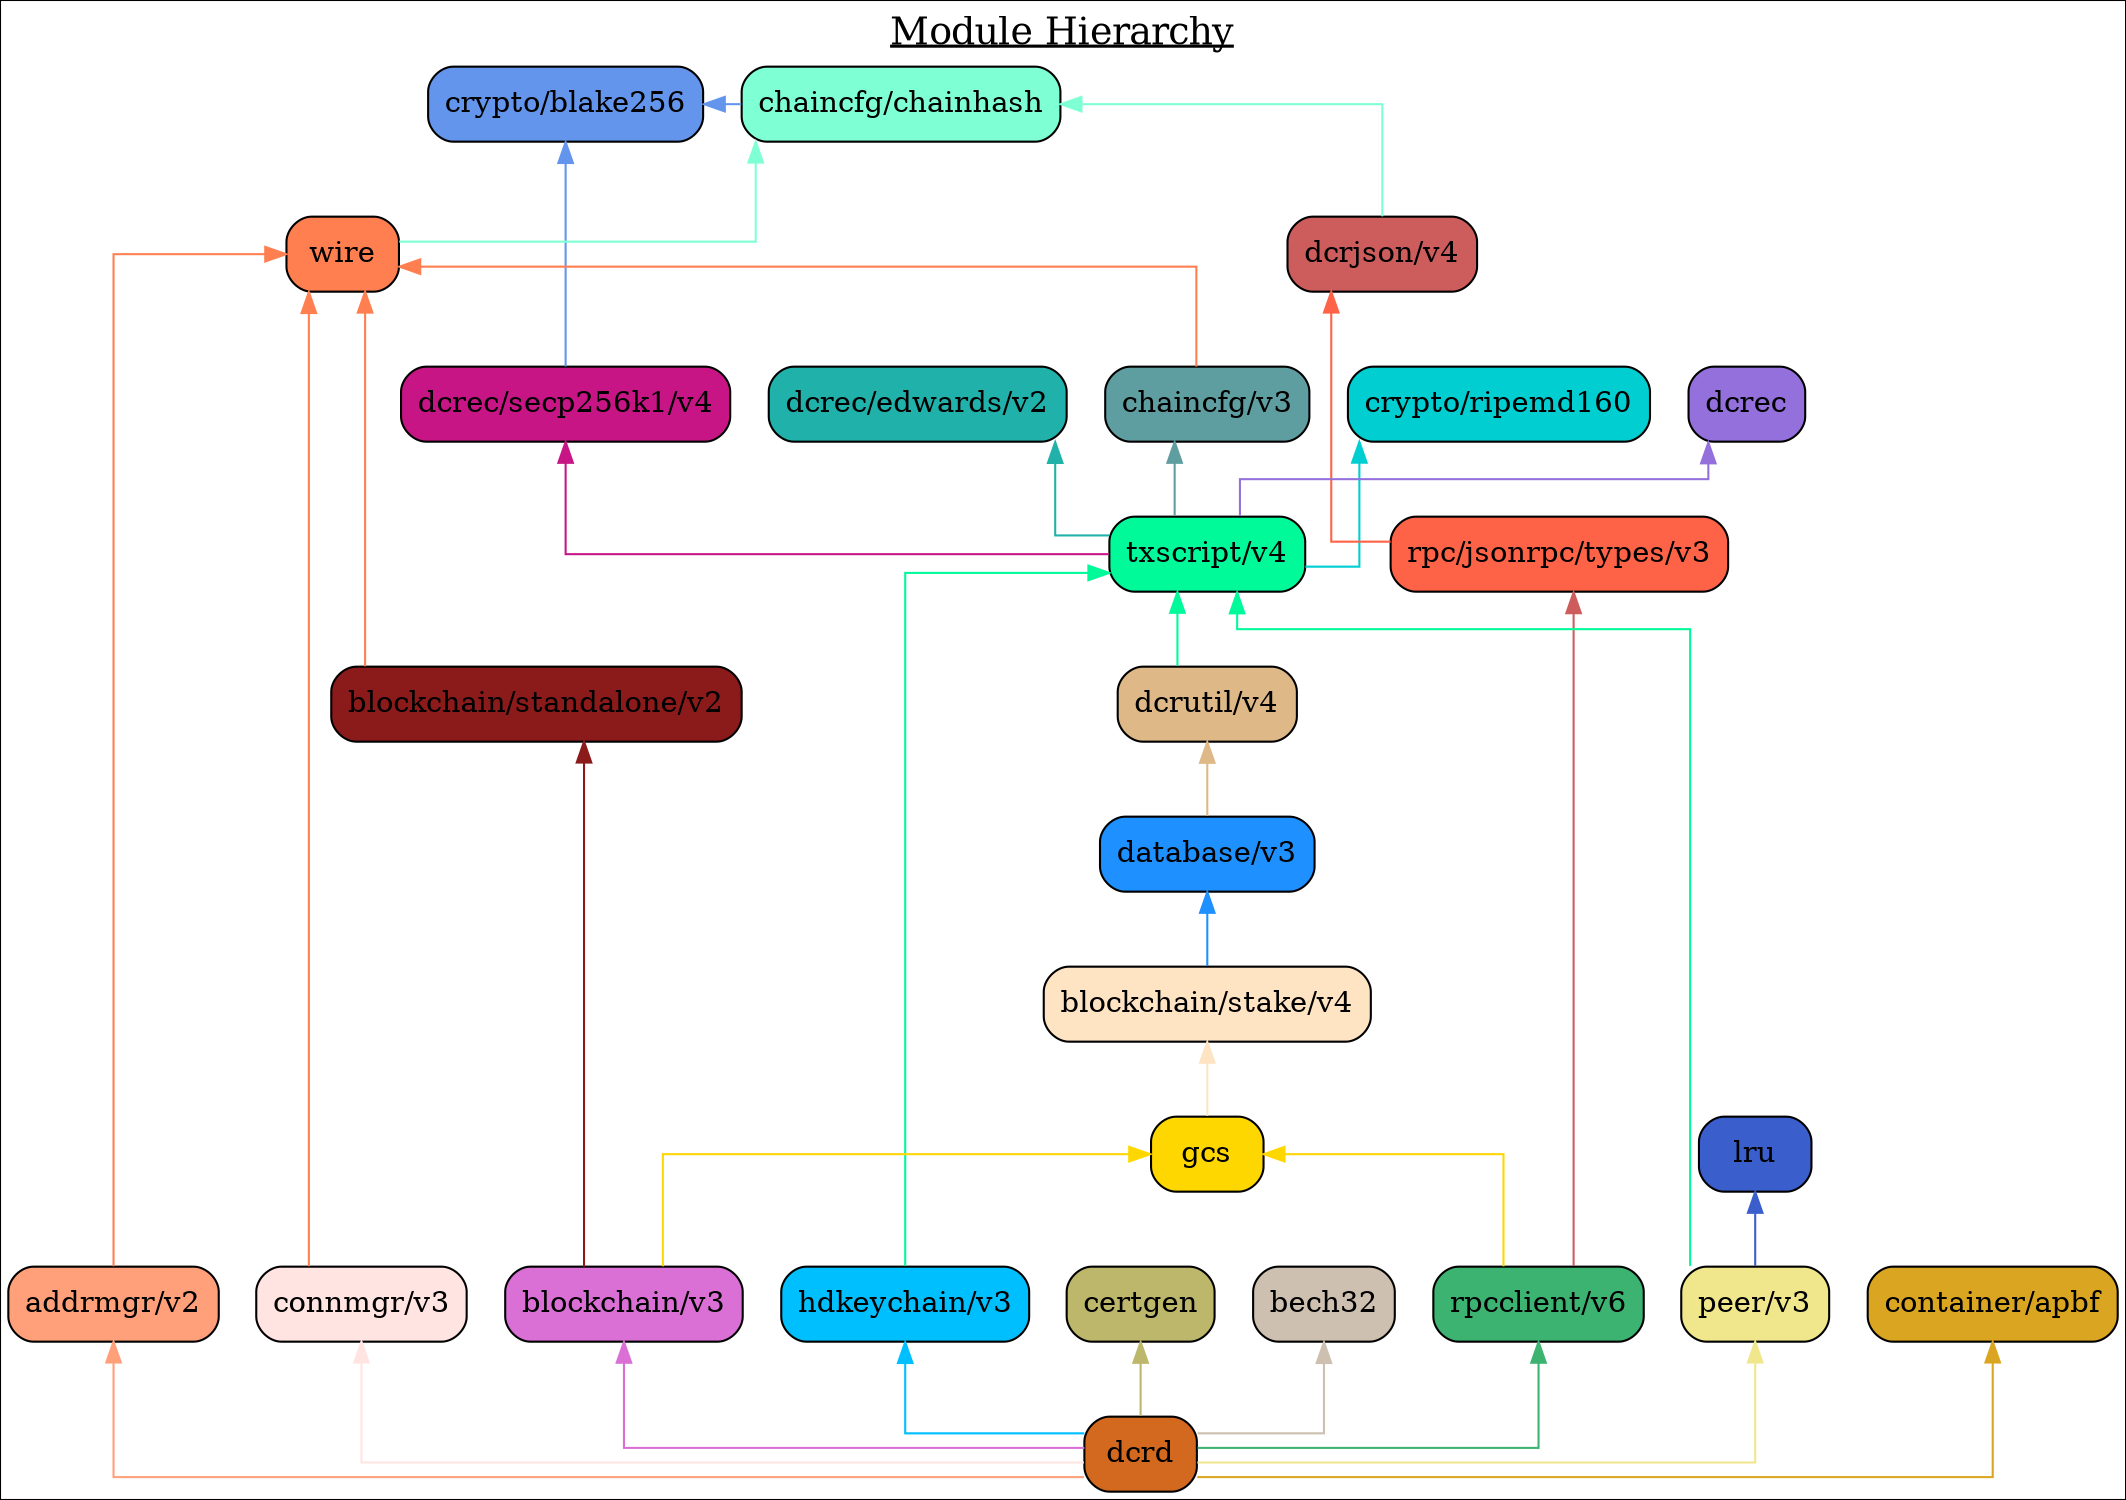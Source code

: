 digraph {
	graph [splines=ortho colorscheme=svg label=<<u>Module Hierarchy</u>> labelloc=t fontsize=18.0]
	node [shape=box style="filled, rounded"]

	blake256 [label="crypto/blake256" fillcolor=cornflowerblue]
	ripemd160 [label="crypto/ripemd160" fillcolor=darkturquoise]
	certgen [label="certgen" fillcolor=darkkhaki]
	bech32 [label="bech32" fillcolor=antiquewhite3]
	chainhash [label="chaincfg/chainhash" fillcolor=aquamarine]
	dcrjson [label="dcrjson/v4" fillcolor=indianred]
	types [label="rpc/jsonrpc/types/v3" fillcolor=tomato]
	wire [label="wire" fillcolor=coral]
	addrmgr [label="addrmgr/v2" fillcolor=lightsalmon]
	chaincfg [label="chaincfg/v3" fillcolor=cadetblue]
	connmgr [label="connmgr/v3" fillcolor=mistyrose]
	dcrec [label="dcrec" fillcolor=mediumpurple]
	edwards [label="dcrec/edwards/v2" fillcolor=lightseagreen]
	secp256k1 [label="dcrec/secp256k1/v4" fillcolor=mediumvioletred]
	dcrutil [label="dcrutil/v4" fillcolor=burlywood]
	database [label="database/v3" fillcolor=dodgerblue]
	hdkeychain [label="hdkeychain/v3" fillcolor=deepskyblue]
	txscript [label="txscript/v4" fillcolor=mediumspringgreen]
	stake [label="blockchain/stake/v4" fillcolor=bisque]
	standalone [label="blockchain/standalone/v2" fillcolor=firebrick4]
	gcs [label="gcs" fillcolor=gold]
	blockchain [label="blockchain/v3" fillcolor=orchid]
	lru [label="lru" fillcolor=royalblue3]
	peer [label="peer/v3" fillcolor=khaki]
	rpcclient [label="rpcclient/v6" fillcolor=mediumseagreen]
	apbf [label="container/apbf" fillcolor=goldenrod]
	dcrd [label="dcrd" fillcolor=chocolate]

	{rank=same blake256 chainhash}
	{rank=same dcrec secp256k1}
	{rank=same connmgr addrmgr hdkeychain peer blockchain rpcclient}

	certgen
	bech32
	blake256 -> chainhash [dir=back color=cornflowerblue]
	blake256 -> secp256k1 [dir=back color=cornflowerblue]
	chaincfg -> txscript [dir=back color=cadetblue]
	chainhash -> dcrjson [dir=back color=aquamarine]
	chainhash -> wire [dir=back color=aquamarine]
	wire -> addrmgr [dir=back color=coral]
	wire -> chaincfg [dir=back color=coral]
	wire -> connmgr [dir=back color=coral]
	wire -> standalone [dir=back color=coral]
	ripemd160 -> txscript [dir=back color=darkturquoise]
	dcrec -> txscript [dir=back color=mediumpurple]
	edwards -> txscript [dir=back color=lightseagreen]
	secp256k1 -> txscript [dir=back color=mediumvioletred]
	txscript -> dcrutil [dir=back color=mediumspringgreen]
	txscript -> hdkeychain [dir=back color=mediumspringgreen]
	txscript -> peer [dir=back color=mediumspringgreen]
	dcrutil -> database [dir=back color=burlywood]
	database -> stake [dir=back color=dodgerblue]
	stake -> gcs [dir=back color=bisque]
	standalone -> blockchain [dir=back color=firebrick4]
	gcs -> blockchain [dir=back color=gold]
	gcs -> rpcclient [dir=back color=gold]

	lru -> peer [dir=back color=royalblue3]
	dcrjson -> types [dir=back color=tomato]
	types -> rpcclient [dir=back color=indianred]

	blockchain -> dcrd [dir=back color=orchid]
	certgen -> dcrd [dir=back color=darkkhaki]
	bech32 -> dcrd [dir=back color=antiquewhite3]
	addrmgr -> dcrd [dir=back color=lightsalmon]
	hdkeychain -> dcrd [dir=back color=deepskyblue]
	connmgr -> dcrd [dir=back color=mistyrose]
	rpcclient -> dcrd [dir=back color=mediumseagreen]
	peer -> dcrd [dir=back color=khaki]
	apbf -> dcrd [dir=back color=goldenrod]
}
